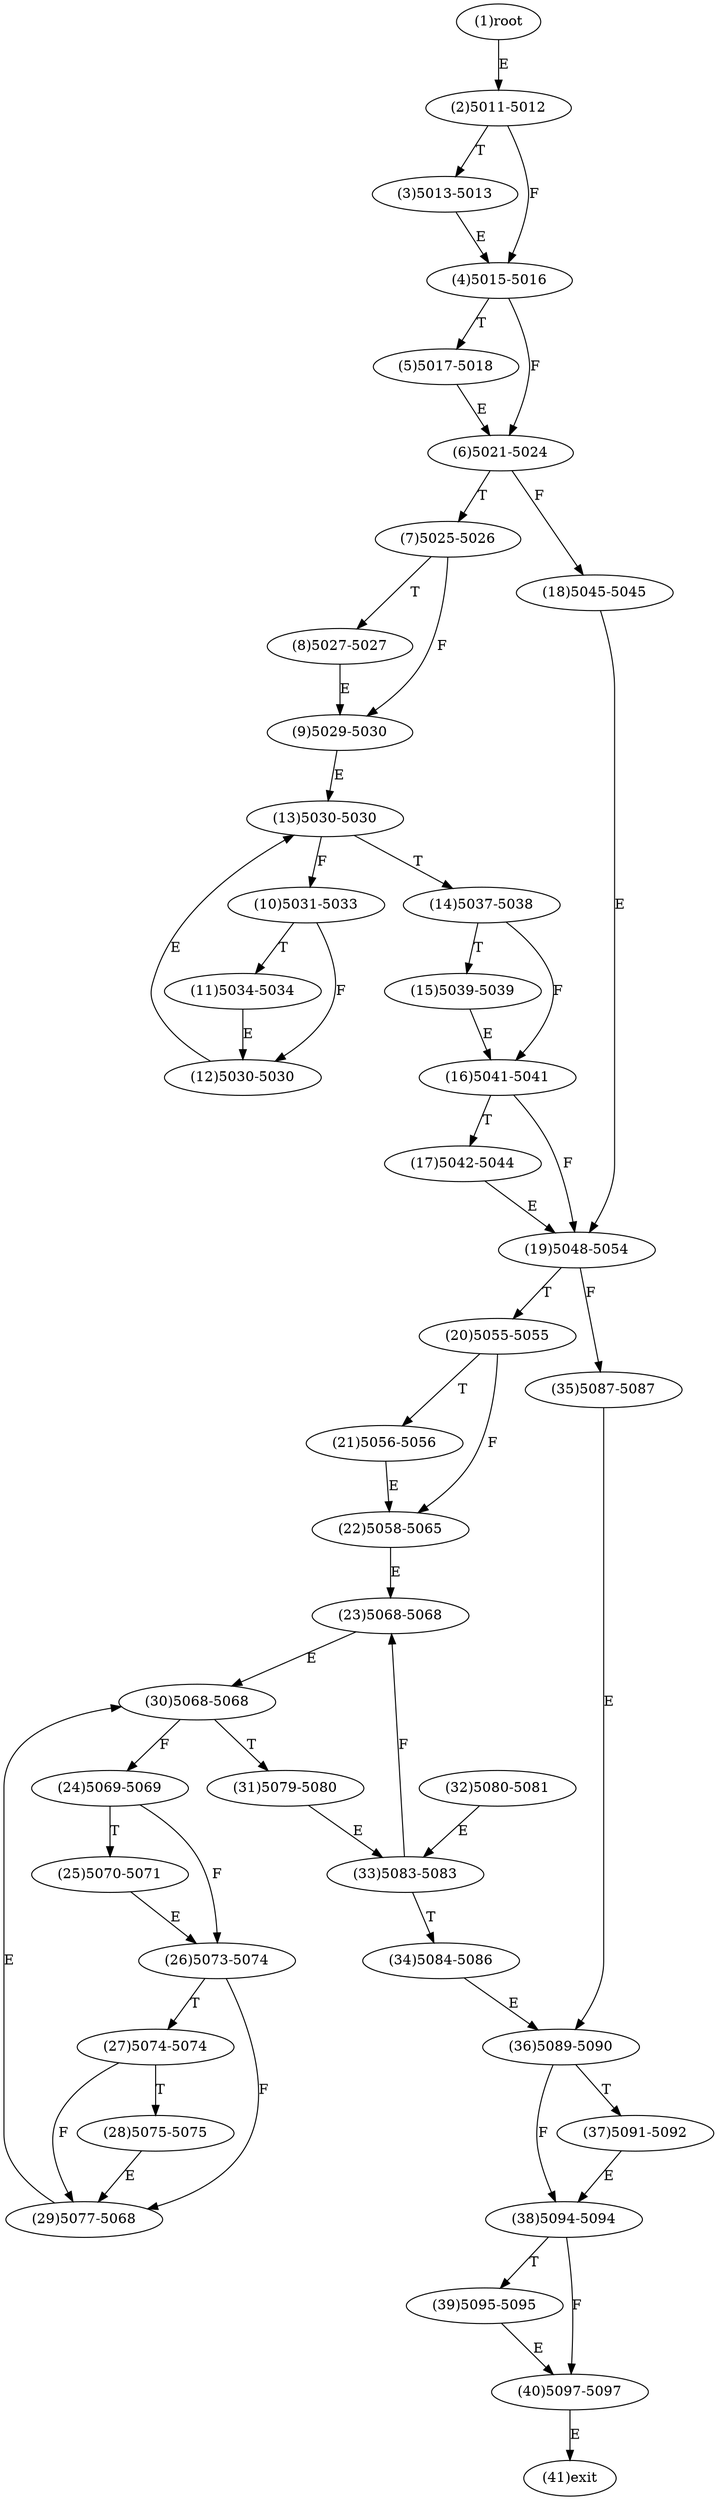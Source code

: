 digraph "" { 
1[ label="(1)root"];
2[ label="(2)5011-5012"];
3[ label="(3)5013-5013"];
4[ label="(4)5015-5016"];
5[ label="(5)5017-5018"];
6[ label="(6)5021-5024"];
7[ label="(7)5025-5026"];
8[ label="(8)5027-5027"];
9[ label="(9)5029-5030"];
10[ label="(10)5031-5033"];
11[ label="(11)5034-5034"];
12[ label="(12)5030-5030"];
13[ label="(13)5030-5030"];
14[ label="(14)5037-5038"];
15[ label="(15)5039-5039"];
17[ label="(17)5042-5044"];
16[ label="(16)5041-5041"];
19[ label="(19)5048-5054"];
18[ label="(18)5045-5045"];
21[ label="(21)5056-5056"];
20[ label="(20)5055-5055"];
23[ label="(23)5068-5068"];
22[ label="(22)5058-5065"];
25[ label="(25)5070-5071"];
24[ label="(24)5069-5069"];
27[ label="(27)5074-5074"];
26[ label="(26)5073-5074"];
29[ label="(29)5077-5068"];
28[ label="(28)5075-5075"];
31[ label="(31)5079-5080"];
30[ label="(30)5068-5068"];
34[ label="(34)5084-5086"];
35[ label="(35)5087-5087"];
32[ label="(32)5080-5081"];
33[ label="(33)5083-5083"];
38[ label="(38)5094-5094"];
39[ label="(39)5095-5095"];
36[ label="(36)5089-5090"];
37[ label="(37)5091-5092"];
40[ label="(40)5097-5097"];
41[ label="(41)exit"];
1->2[ label="E"];
2->4[ label="F"];
2->3[ label="T"];
3->4[ label="E"];
4->6[ label="F"];
4->5[ label="T"];
5->6[ label="E"];
6->18[ label="F"];
6->7[ label="T"];
7->9[ label="F"];
7->8[ label="T"];
8->9[ label="E"];
9->13[ label="E"];
10->12[ label="F"];
10->11[ label="T"];
11->12[ label="E"];
12->13[ label="E"];
13->10[ label="F"];
13->14[ label="T"];
14->16[ label="F"];
14->15[ label="T"];
15->16[ label="E"];
16->19[ label="F"];
16->17[ label="T"];
17->19[ label="E"];
18->19[ label="E"];
19->35[ label="F"];
19->20[ label="T"];
20->22[ label="F"];
20->21[ label="T"];
21->22[ label="E"];
22->23[ label="E"];
23->30[ label="E"];
24->26[ label="F"];
24->25[ label="T"];
25->26[ label="E"];
26->29[ label="F"];
26->27[ label="T"];
27->29[ label="F"];
27->28[ label="T"];
28->29[ label="E"];
29->30[ label="E"];
30->24[ label="F"];
30->31[ label="T"];
31->33[ label="E"];
32->33[ label="E"];
33->23[ label="F"];
33->34[ label="T"];
34->36[ label="E"];
35->36[ label="E"];
36->38[ label="F"];
36->37[ label="T"];
37->38[ label="E"];
38->40[ label="F"];
38->39[ label="T"];
39->40[ label="E"];
40->41[ label="E"];
}